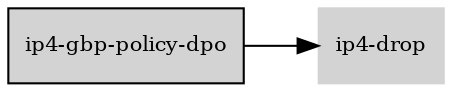 digraph "ip4_gbp_policy_dpo_subgraph" {
  rankdir=LR;
  node [shape=box, style=filled, fontsize=10, color=lightgray, fontcolor=black, fillcolor=lightgray];
  "ip4-gbp-policy-dpo" [color=black, fontcolor=black, fillcolor=lightgray];
  edge [fontsize=8];
  "ip4-gbp-policy-dpo" -> "ip4-drop";
}
